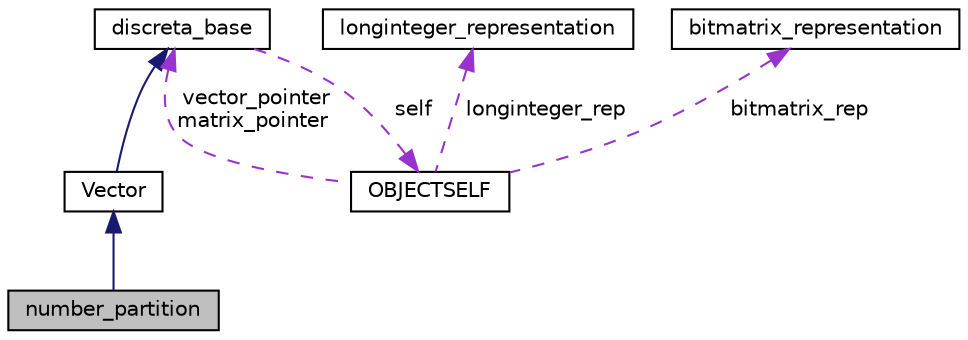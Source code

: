 digraph "number_partition"
{
  edge [fontname="Helvetica",fontsize="10",labelfontname="Helvetica",labelfontsize="10"];
  node [fontname="Helvetica",fontsize="10",shape=record];
  Node3 [label="number_partition",height=0.2,width=0.4,color="black", fillcolor="grey75", style="filled", fontcolor="black"];
  Node4 -> Node3 [dir="back",color="midnightblue",fontsize="10",style="solid",fontname="Helvetica"];
  Node4 [label="Vector",height=0.2,width=0.4,color="black", fillcolor="white", style="filled",URL="$d5/db2/class_vector.html"];
  Node5 -> Node4 [dir="back",color="midnightblue",fontsize="10",style="solid",fontname="Helvetica"];
  Node5 [label="discreta_base",height=0.2,width=0.4,color="black", fillcolor="white", style="filled",URL="$d7/d71/classdiscreta__base.html"];
  Node6 -> Node5 [dir="back",color="darkorchid3",fontsize="10",style="dashed",label=" self" ,fontname="Helvetica"];
  Node6 [label="OBJECTSELF",height=0.2,width=0.4,color="black", fillcolor="white", style="filled",URL="$d0/dd9/union_o_b_j_e_c_t_s_e_l_f.html"];
  Node5 -> Node6 [dir="back",color="darkorchid3",fontsize="10",style="dashed",label=" vector_pointer\nmatrix_pointer" ,fontname="Helvetica"];
  Node7 -> Node6 [dir="back",color="darkorchid3",fontsize="10",style="dashed",label=" longinteger_rep" ,fontname="Helvetica"];
  Node7 [label="longinteger_representation",height=0.2,width=0.4,color="black", fillcolor="white", style="filled",URL="$dd/d35/structlonginteger__representation.html"];
  Node8 -> Node6 [dir="back",color="darkorchid3",fontsize="10",style="dashed",label=" bitmatrix_rep" ,fontname="Helvetica"];
  Node8 [label="bitmatrix_representation",height=0.2,width=0.4,color="black", fillcolor="white", style="filled",URL="$de/da0/structbitmatrix__representation.html"];
}
